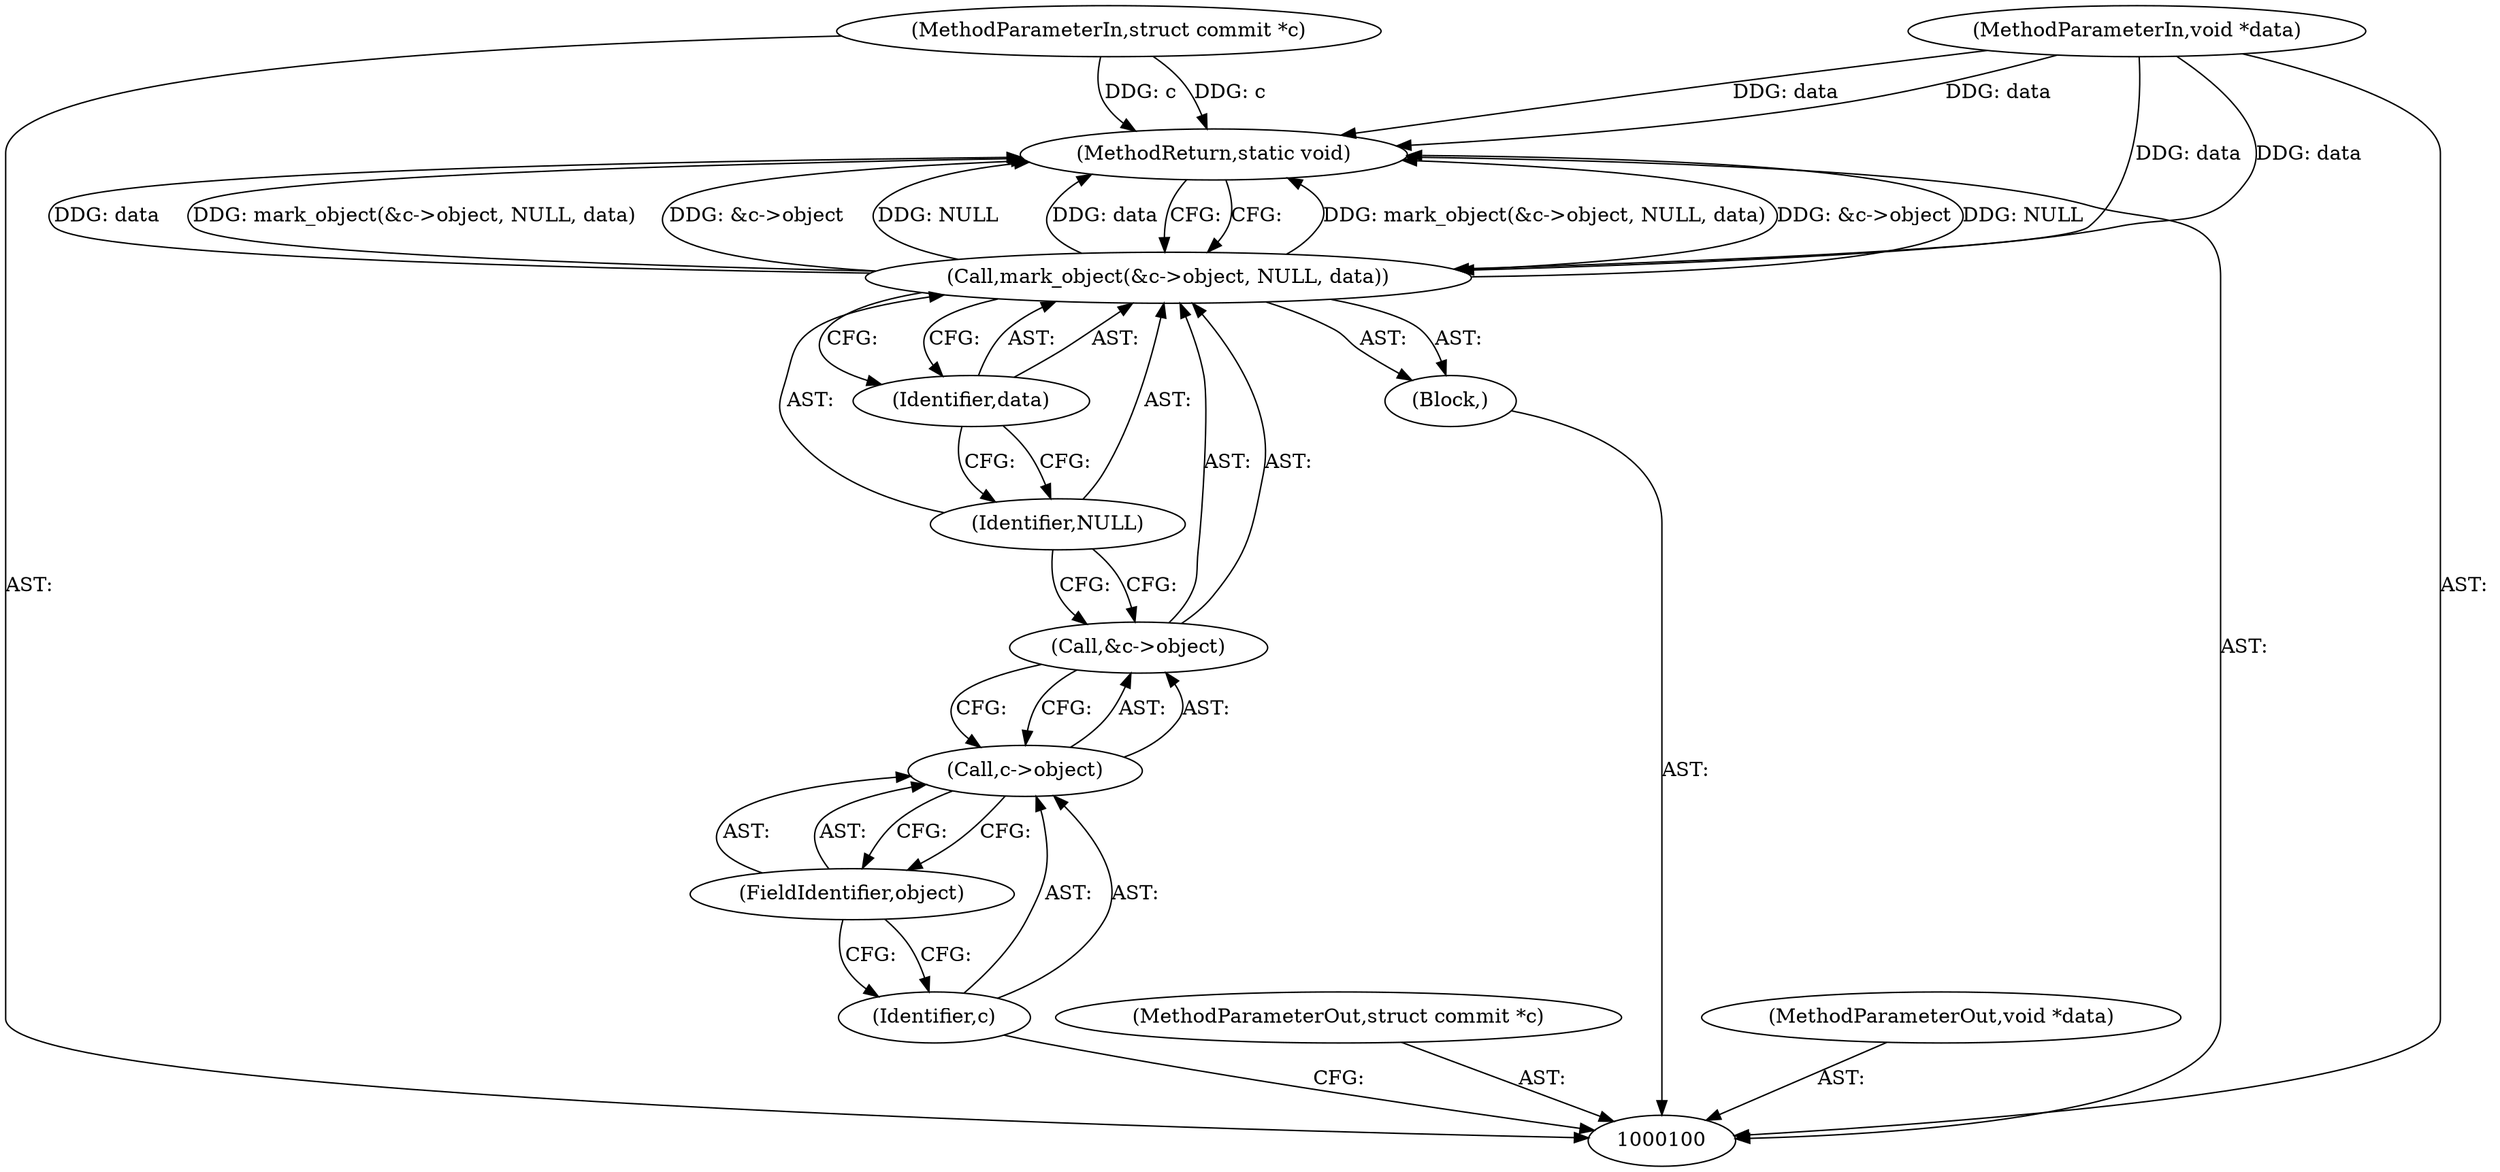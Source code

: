 digraph "0_git_de1e67d0703894cb6ea782e36abb63976ab07e60_9" {
"1000111" [label="(MethodReturn,static void)"];
"1000101" [label="(MethodParameterIn,struct commit *c)"];
"1000133" [label="(MethodParameterOut,struct commit *c)"];
"1000102" [label="(MethodParameterIn,void *data)"];
"1000134" [label="(MethodParameterOut,void *data)"];
"1000103" [label="(Block,)"];
"1000104" [label="(Call,mark_object(&c->object, NULL, data))"];
"1000105" [label="(Call,&c->object)"];
"1000106" [label="(Call,c->object)"];
"1000107" [label="(Identifier,c)"];
"1000108" [label="(FieldIdentifier,object)"];
"1000109" [label="(Identifier,NULL)"];
"1000110" [label="(Identifier,data)"];
"1000111" -> "1000100"  [label="AST: "];
"1000111" -> "1000104"  [label="CFG: "];
"1000104" -> "1000111"  [label="DDG: mark_object(&c->object, NULL, data)"];
"1000104" -> "1000111"  [label="DDG: &c->object"];
"1000104" -> "1000111"  [label="DDG: NULL"];
"1000104" -> "1000111"  [label="DDG: data"];
"1000102" -> "1000111"  [label="DDG: data"];
"1000101" -> "1000111"  [label="DDG: c"];
"1000101" -> "1000100"  [label="AST: "];
"1000101" -> "1000111"  [label="DDG: c"];
"1000133" -> "1000100"  [label="AST: "];
"1000102" -> "1000100"  [label="AST: "];
"1000102" -> "1000111"  [label="DDG: data"];
"1000102" -> "1000104"  [label="DDG: data"];
"1000134" -> "1000100"  [label="AST: "];
"1000103" -> "1000100"  [label="AST: "];
"1000104" -> "1000103"  [label="AST: "];
"1000104" -> "1000103"  [label="AST: "];
"1000104" -> "1000110"  [label="CFG: "];
"1000105" -> "1000104"  [label="AST: "];
"1000109" -> "1000104"  [label="AST: "];
"1000110" -> "1000104"  [label="AST: "];
"1000111" -> "1000104"  [label="CFG: "];
"1000104" -> "1000111"  [label="DDG: mark_object(&c->object, NULL, data)"];
"1000104" -> "1000111"  [label="DDG: &c->object"];
"1000104" -> "1000111"  [label="DDG: NULL"];
"1000104" -> "1000111"  [label="DDG: data"];
"1000102" -> "1000104"  [label="DDG: data"];
"1000105" -> "1000104"  [label="AST: "];
"1000105" -> "1000106"  [label="CFG: "];
"1000106" -> "1000105"  [label="AST: "];
"1000109" -> "1000105"  [label="CFG: "];
"1000106" -> "1000105"  [label="AST: "];
"1000106" -> "1000108"  [label="CFG: "];
"1000107" -> "1000106"  [label="AST: "];
"1000108" -> "1000106"  [label="AST: "];
"1000105" -> "1000106"  [label="CFG: "];
"1000107" -> "1000106"  [label="AST: "];
"1000107" -> "1000100"  [label="CFG: "];
"1000108" -> "1000107"  [label="CFG: "];
"1000108" -> "1000106"  [label="AST: "];
"1000108" -> "1000107"  [label="CFG: "];
"1000106" -> "1000108"  [label="CFG: "];
"1000109" -> "1000104"  [label="AST: "];
"1000109" -> "1000105"  [label="CFG: "];
"1000110" -> "1000109"  [label="CFG: "];
"1000110" -> "1000104"  [label="AST: "];
"1000110" -> "1000109"  [label="CFG: "];
"1000104" -> "1000110"  [label="CFG: "];
}
